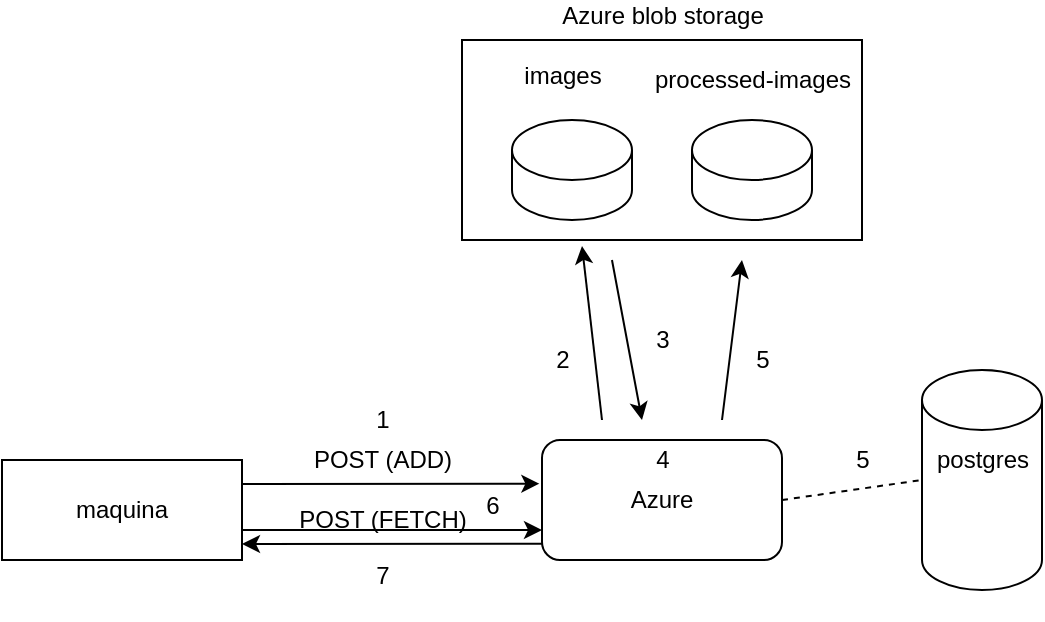 <mxfile version="16.6.1" type="google"><diagram id="b3-nv_AI-xtR_D9WMuzj" name="Page-1"><mxGraphModel dx="723" dy="409" grid="1" gridSize="10" guides="1" tooltips="1" connect="1" arrows="1" fold="1" page="1" pageScale="1" pageWidth="850" pageHeight="1100" math="0" shadow="0"><root><mxCell id="0"/><mxCell id="1" parent="0"/><mxCell id="ShfN9xIjChfVw2W1AaiM-1" value="&lt;div&gt;Azure&lt;/div&gt;" style="rounded=1;whiteSpace=wrap;html=1;" vertex="1" parent="1"><mxGeometry x="320" y="240" width="120" height="60" as="geometry"/></mxCell><mxCell id="ShfN9xIjChfVw2W1AaiM-2" value="" style="rounded=0;whiteSpace=wrap;html=1;" vertex="1" parent="1"><mxGeometry x="280" y="40" width="200" height="100" as="geometry"/></mxCell><mxCell id="ShfN9xIjChfVw2W1AaiM-3" value="&lt;div&gt;Azure blob storage&lt;/div&gt;&lt;div&gt;&lt;br&gt;&lt;/div&gt;" style="text;html=1;align=center;verticalAlign=middle;resizable=0;points=[];autosize=1;strokeColor=none;fillColor=none;" vertex="1" parent="1"><mxGeometry x="320" y="20" width="120" height="30" as="geometry"/></mxCell><mxCell id="ShfN9xIjChfVw2W1AaiM-4" value="" style="shape=cylinder3;whiteSpace=wrap;html=1;boundedLbl=1;backgroundOutline=1;size=15;" vertex="1" parent="1"><mxGeometry x="305" y="80" width="60" height="50" as="geometry"/></mxCell><mxCell id="ShfN9xIjChfVw2W1AaiM-5" value="" style="shape=cylinder3;whiteSpace=wrap;html=1;boundedLbl=1;backgroundOutline=1;size=15;" vertex="1" parent="1"><mxGeometry x="395" y="80" width="60" height="50" as="geometry"/></mxCell><mxCell id="ShfN9xIjChfVw2W1AaiM-6" value="&lt;div&gt;images&lt;/div&gt;&lt;div&gt;&lt;br&gt;&lt;/div&gt;" style="text;html=1;align=center;verticalAlign=middle;resizable=0;points=[];autosize=1;strokeColor=none;fillColor=none;" vertex="1" parent="1"><mxGeometry x="305" y="50" width="50" height="30" as="geometry"/></mxCell><mxCell id="ShfN9xIjChfVw2W1AaiM-8" value="processed-images" style="text;html=1;align=center;verticalAlign=middle;resizable=0;points=[];autosize=1;strokeColor=none;fillColor=none;" vertex="1" parent="1"><mxGeometry x="370" y="50" width="110" height="20" as="geometry"/></mxCell><mxCell id="ShfN9xIjChfVw2W1AaiM-10" value="maquina" style="rounded=0;whiteSpace=wrap;html=1;" vertex="1" parent="1"><mxGeometry x="50" y="250" width="120" height="50" as="geometry"/></mxCell><mxCell id="ShfN9xIjChfVw2W1AaiM-11" value="" style="endArrow=classic;html=1;rounded=0;entryX=-0.011;entryY=0.364;entryDx=0;entryDy=0;entryPerimeter=0;" edge="1" parent="1" target="ShfN9xIjChfVw2W1AaiM-1"><mxGeometry width="50" height="50" relative="1" as="geometry"><mxPoint x="170" y="262" as="sourcePoint"/><mxPoint x="220" y="220" as="targetPoint"/><Array as="points"/></mxGeometry></mxCell><mxCell id="ShfN9xIjChfVw2W1AaiM-12" value="&lt;div&gt;POST (ADD)&lt;br&gt;&lt;/div&gt;" style="text;html=1;align=center;verticalAlign=middle;resizable=0;points=[];autosize=1;strokeColor=none;fillColor=none;" vertex="1" parent="1"><mxGeometry x="200" y="240" width="80" height="20" as="geometry"/></mxCell><mxCell id="ShfN9xIjChfVw2W1AaiM-13" value="" style="endArrow=classic;html=1;rounded=0;entryX=0.3;entryY=1.03;entryDx=0;entryDy=0;entryPerimeter=0;" edge="1" parent="1" target="ShfN9xIjChfVw2W1AaiM-2"><mxGeometry width="50" height="50" relative="1" as="geometry"><mxPoint x="350" y="230" as="sourcePoint"/><mxPoint x="450" y="200" as="targetPoint"/></mxGeometry></mxCell><mxCell id="ShfN9xIjChfVw2W1AaiM-14" value="2" style="text;html=1;align=center;verticalAlign=middle;resizable=0;points=[];autosize=1;strokeColor=none;fillColor=none;" vertex="1" parent="1"><mxGeometry x="320" y="190" width="20" height="20" as="geometry"/></mxCell><mxCell id="ShfN9xIjChfVw2W1AaiM-15" value="1" style="text;html=1;align=center;verticalAlign=middle;resizable=0;points=[];autosize=1;strokeColor=none;fillColor=none;" vertex="1" parent="1"><mxGeometry x="230" y="220" width="20" height="20" as="geometry"/></mxCell><mxCell id="ShfN9xIjChfVw2W1AaiM-16" value="" style="endArrow=classic;html=1;rounded=0;" edge="1" parent="1"><mxGeometry width="50" height="50" relative="1" as="geometry"><mxPoint x="355" y="150" as="sourcePoint"/><mxPoint x="370" y="230" as="targetPoint"/></mxGeometry></mxCell><mxCell id="ShfN9xIjChfVw2W1AaiM-17" value="3" style="text;html=1;align=center;verticalAlign=middle;resizable=0;points=[];autosize=1;strokeColor=none;fillColor=none;" vertex="1" parent="1"><mxGeometry x="370" y="180" width="20" height="20" as="geometry"/></mxCell><mxCell id="ShfN9xIjChfVw2W1AaiM-18" value="4" style="text;html=1;align=center;verticalAlign=middle;resizable=0;points=[];autosize=1;strokeColor=none;fillColor=none;" vertex="1" parent="1"><mxGeometry x="370" y="240" width="20" height="20" as="geometry"/></mxCell><mxCell id="ShfN9xIjChfVw2W1AaiM-19" value="" style="endArrow=classic;html=1;rounded=0;" edge="1" parent="1"><mxGeometry width="50" height="50" relative="1" as="geometry"><mxPoint x="410" y="230" as="sourcePoint"/><mxPoint x="420" y="150" as="targetPoint"/></mxGeometry></mxCell><mxCell id="ShfN9xIjChfVw2W1AaiM-21" value="5" style="text;html=1;align=center;verticalAlign=middle;resizable=0;points=[];autosize=1;strokeColor=none;fillColor=none;" vertex="1" parent="1"><mxGeometry x="420" y="190" width="20" height="20" as="geometry"/></mxCell><mxCell id="ShfN9xIjChfVw2W1AaiM-23" value="POST (FETCH)" style="text;html=1;align=center;verticalAlign=middle;resizable=0;points=[];autosize=1;strokeColor=none;fillColor=none;" vertex="1" parent="1"><mxGeometry x="190" y="270" width="100" height="20" as="geometry"/></mxCell><mxCell id="ShfN9xIjChfVw2W1AaiM-24" value="&lt;div&gt;6&lt;/div&gt;&lt;div&gt;&lt;br&gt;&lt;/div&gt;" style="text;html=1;align=center;verticalAlign=middle;resizable=0;points=[];autosize=1;strokeColor=none;fillColor=none;" vertex="1" parent="1"><mxGeometry x="285" y="265" width="20" height="30" as="geometry"/></mxCell><mxCell id="ShfN9xIjChfVw2W1AaiM-27" value="" style="endArrow=none;dashed=1;html=1;rounded=0;" edge="1" parent="1"><mxGeometry width="50" height="50" relative="1" as="geometry"><mxPoint x="440" y="270" as="sourcePoint"/><mxPoint x="510" y="260" as="targetPoint"/></mxGeometry></mxCell><mxCell id="ShfN9xIjChfVw2W1AaiM-28" value="" style="shape=cylinder3;whiteSpace=wrap;html=1;boundedLbl=1;backgroundOutline=1;size=15;" vertex="1" parent="1"><mxGeometry x="510" y="205" width="60" height="110" as="geometry"/></mxCell><mxCell id="ShfN9xIjChfVw2W1AaiM-30" value="postgres" style="text;html=1;align=center;verticalAlign=middle;resizable=0;points=[];autosize=1;strokeColor=none;fillColor=none;" vertex="1" parent="1"><mxGeometry x="510" y="240" width="60" height="20" as="geometry"/></mxCell><mxCell id="ShfN9xIjChfVw2W1AaiM-31" value="" style="endArrow=classic;html=1;rounded=0;entryX=0;entryY=0.75;entryDx=0;entryDy=0;" edge="1" parent="1" target="ShfN9xIjChfVw2W1AaiM-1"><mxGeometry width="50" height="50" relative="1" as="geometry"><mxPoint x="170" y="285" as="sourcePoint"/><mxPoint x="220" y="235" as="targetPoint"/></mxGeometry></mxCell><mxCell id="ShfN9xIjChfVw2W1AaiM-32" value="" style="endArrow=classic;html=1;rounded=0;exitX=0;exitY=0.864;exitDx=0;exitDy=0;exitPerimeter=0;" edge="1" parent="1" source="ShfN9xIjChfVw2W1AaiM-1"><mxGeometry width="50" height="50" relative="1" as="geometry"><mxPoint x="310" y="220" as="sourcePoint"/><mxPoint x="170" y="292" as="targetPoint"/></mxGeometry></mxCell><mxCell id="ShfN9xIjChfVw2W1AaiM-35" value="5" style="text;html=1;align=center;verticalAlign=middle;resizable=0;points=[];autosize=1;strokeColor=none;fillColor=none;" vertex="1" parent="1"><mxGeometry x="470" y="240" width="20" height="20" as="geometry"/></mxCell><mxCell id="ShfN9xIjChfVw2W1AaiM-36" value="&lt;div&gt;7&lt;/div&gt;&lt;div&gt;&lt;br&gt;&lt;/div&gt;" style="text;html=1;align=center;verticalAlign=middle;resizable=0;points=[];autosize=1;strokeColor=none;fillColor=none;" vertex="1" parent="1"><mxGeometry x="230" y="300" width="20" height="30" as="geometry"/></mxCell></root></mxGraphModel></diagram></mxfile>